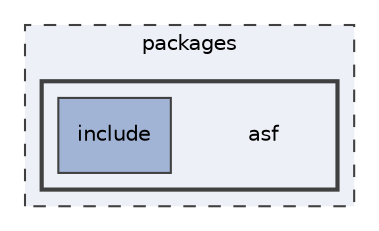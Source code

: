 digraph "packages/asf"
{
 // INTERACTIVE_SVG=YES
 // LATEX_PDF_SIZE
  bgcolor="transparent";
  edge [fontname="Helvetica",fontsize="10",labelfontname="Helvetica",labelfontsize="10"];
  node [fontname="Helvetica",fontsize="10",shape=record];
  compound=true
  subgraph clusterdir_93501a11e921083efbd154e0cdff5f10 {
    graph [ bgcolor="#edf0f7", pencolor="grey25", style="filled,dashed,", label="packages", fontname="Helvetica", fontsize="10", URL="dir_93501a11e921083efbd154e0cdff5f10.html"]
  subgraph clusterdir_b7697b0185a51715c264a99a502fafbf {
    graph [ bgcolor="#edf0f7", pencolor="grey25", style="filled,bold,", label="", fontname="Helvetica", fontsize="10", URL="dir_b7697b0185a51715c264a99a502fafbf.html"]
    dir_b7697b0185a51715c264a99a502fafbf [shape=plaintext, label="asf"];
  dir_1ee0a056d8a92d6552e2dbdc0a4d0714 [shape=box, label="include", style="filled,", fillcolor="#a2b4d6", color="grey25", URL="dir_1ee0a056d8a92d6552e2dbdc0a4d0714.html"];
  }
  }
}
